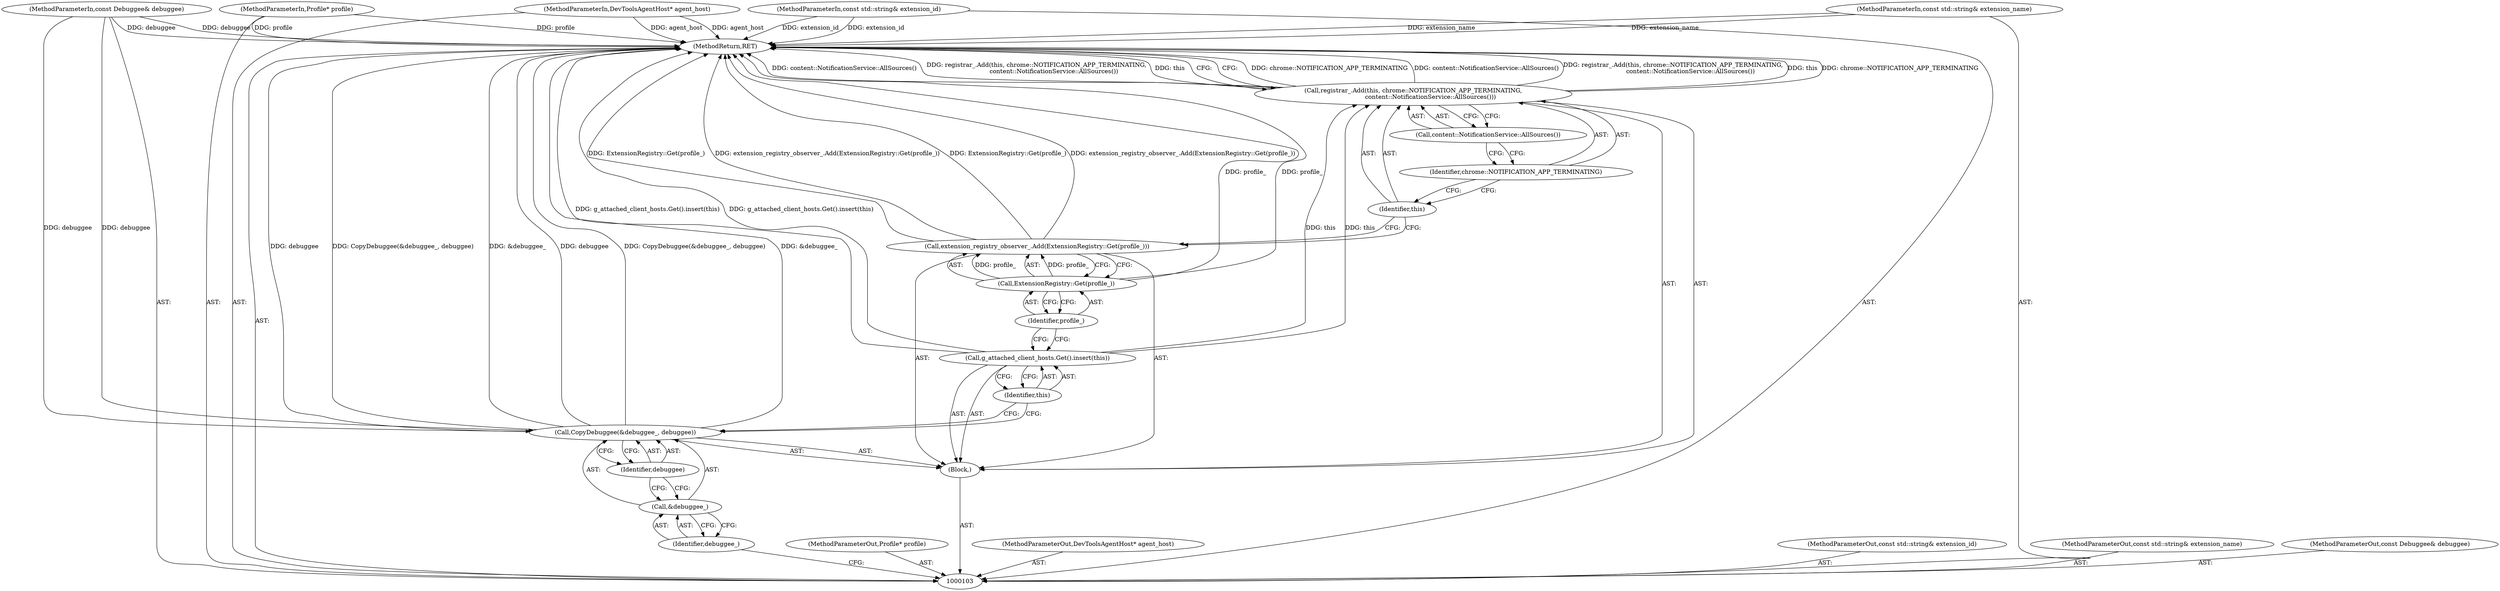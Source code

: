 digraph "0_Chrome_2aec794f26098c7a361c27d7c8f57119631cca8a_0" {
"1000123" [label="(MethodReturn,RET)"];
"1000109" [label="(Block,)"];
"1000111" [label="(Call,&debuggee_)"];
"1000112" [label="(Identifier,debuggee_)"];
"1000110" [label="(Call,CopyDebuggee(&debuggee_, debuggee))"];
"1000113" [label="(Identifier,debuggee)"];
"1000114" [label="(Call,g_attached_client_hosts.Get().insert(this))"];
"1000115" [label="(Identifier,this)"];
"1000116" [label="(Call,extension_registry_observer_.Add(ExtensionRegistry::Get(profile_)))"];
"1000117" [label="(Call,ExtensionRegistry::Get(profile_))"];
"1000118" [label="(Identifier,profile_)"];
"1000104" [label="(MethodParameterIn,Profile* profile)"];
"1000246" [label="(MethodParameterOut,Profile* profile)"];
"1000120" [label="(Identifier,this)"];
"1000121" [label="(Identifier,chrome::NOTIFICATION_APP_TERMINATING)"];
"1000119" [label="(Call,registrar_.Add(this, chrome::NOTIFICATION_APP_TERMINATING,\n                  content::NotificationService::AllSources()))"];
"1000122" [label="(Call,content::NotificationService::AllSources())"];
"1000105" [label="(MethodParameterIn,DevToolsAgentHost* agent_host)"];
"1000247" [label="(MethodParameterOut,DevToolsAgentHost* agent_host)"];
"1000106" [label="(MethodParameterIn,const std::string& extension_id)"];
"1000248" [label="(MethodParameterOut,const std::string& extension_id)"];
"1000107" [label="(MethodParameterIn,const std::string& extension_name)"];
"1000249" [label="(MethodParameterOut,const std::string& extension_name)"];
"1000108" [label="(MethodParameterIn,const Debuggee& debuggee)"];
"1000250" [label="(MethodParameterOut,const Debuggee& debuggee)"];
"1000123" -> "1000103"  [label="AST: "];
"1000123" -> "1000119"  [label="CFG: "];
"1000116" -> "1000123"  [label="DDG: ExtensionRegistry::Get(profile_)"];
"1000116" -> "1000123"  [label="DDG: extension_registry_observer_.Add(ExtensionRegistry::Get(profile_))"];
"1000108" -> "1000123"  [label="DDG: debuggee"];
"1000107" -> "1000123"  [label="DDG: extension_name"];
"1000104" -> "1000123"  [label="DDG: profile"];
"1000105" -> "1000123"  [label="DDG: agent_host"];
"1000114" -> "1000123"  [label="DDG: g_attached_client_hosts.Get().insert(this)"];
"1000119" -> "1000123"  [label="DDG: chrome::NOTIFICATION_APP_TERMINATING"];
"1000119" -> "1000123"  [label="DDG: content::NotificationService::AllSources()"];
"1000119" -> "1000123"  [label="DDG: registrar_.Add(this, chrome::NOTIFICATION_APP_TERMINATING,\n                  content::NotificationService::AllSources())"];
"1000119" -> "1000123"  [label="DDG: this"];
"1000117" -> "1000123"  [label="DDG: profile_"];
"1000106" -> "1000123"  [label="DDG: extension_id"];
"1000110" -> "1000123"  [label="DDG: debuggee"];
"1000110" -> "1000123"  [label="DDG: CopyDebuggee(&debuggee_, debuggee)"];
"1000110" -> "1000123"  [label="DDG: &debuggee_"];
"1000109" -> "1000103"  [label="AST: "];
"1000110" -> "1000109"  [label="AST: "];
"1000114" -> "1000109"  [label="AST: "];
"1000116" -> "1000109"  [label="AST: "];
"1000119" -> "1000109"  [label="AST: "];
"1000111" -> "1000110"  [label="AST: "];
"1000111" -> "1000112"  [label="CFG: "];
"1000112" -> "1000111"  [label="AST: "];
"1000113" -> "1000111"  [label="CFG: "];
"1000112" -> "1000111"  [label="AST: "];
"1000112" -> "1000103"  [label="CFG: "];
"1000111" -> "1000112"  [label="CFG: "];
"1000110" -> "1000109"  [label="AST: "];
"1000110" -> "1000113"  [label="CFG: "];
"1000111" -> "1000110"  [label="AST: "];
"1000113" -> "1000110"  [label="AST: "];
"1000115" -> "1000110"  [label="CFG: "];
"1000110" -> "1000123"  [label="DDG: debuggee"];
"1000110" -> "1000123"  [label="DDG: CopyDebuggee(&debuggee_, debuggee)"];
"1000110" -> "1000123"  [label="DDG: &debuggee_"];
"1000108" -> "1000110"  [label="DDG: debuggee"];
"1000113" -> "1000110"  [label="AST: "];
"1000113" -> "1000111"  [label="CFG: "];
"1000110" -> "1000113"  [label="CFG: "];
"1000114" -> "1000109"  [label="AST: "];
"1000114" -> "1000115"  [label="CFG: "];
"1000115" -> "1000114"  [label="AST: "];
"1000118" -> "1000114"  [label="CFG: "];
"1000114" -> "1000123"  [label="DDG: g_attached_client_hosts.Get().insert(this)"];
"1000114" -> "1000119"  [label="DDG: this"];
"1000115" -> "1000114"  [label="AST: "];
"1000115" -> "1000110"  [label="CFG: "];
"1000114" -> "1000115"  [label="CFG: "];
"1000116" -> "1000109"  [label="AST: "];
"1000116" -> "1000117"  [label="CFG: "];
"1000117" -> "1000116"  [label="AST: "];
"1000120" -> "1000116"  [label="CFG: "];
"1000116" -> "1000123"  [label="DDG: ExtensionRegistry::Get(profile_)"];
"1000116" -> "1000123"  [label="DDG: extension_registry_observer_.Add(ExtensionRegistry::Get(profile_))"];
"1000117" -> "1000116"  [label="DDG: profile_"];
"1000117" -> "1000116"  [label="AST: "];
"1000117" -> "1000118"  [label="CFG: "];
"1000118" -> "1000117"  [label="AST: "];
"1000116" -> "1000117"  [label="CFG: "];
"1000117" -> "1000123"  [label="DDG: profile_"];
"1000117" -> "1000116"  [label="DDG: profile_"];
"1000118" -> "1000117"  [label="AST: "];
"1000118" -> "1000114"  [label="CFG: "];
"1000117" -> "1000118"  [label="CFG: "];
"1000104" -> "1000103"  [label="AST: "];
"1000104" -> "1000123"  [label="DDG: profile"];
"1000246" -> "1000103"  [label="AST: "];
"1000120" -> "1000119"  [label="AST: "];
"1000120" -> "1000116"  [label="CFG: "];
"1000121" -> "1000120"  [label="CFG: "];
"1000121" -> "1000119"  [label="AST: "];
"1000121" -> "1000120"  [label="CFG: "];
"1000122" -> "1000121"  [label="CFG: "];
"1000119" -> "1000109"  [label="AST: "];
"1000119" -> "1000122"  [label="CFG: "];
"1000120" -> "1000119"  [label="AST: "];
"1000121" -> "1000119"  [label="AST: "];
"1000122" -> "1000119"  [label="AST: "];
"1000123" -> "1000119"  [label="CFG: "];
"1000119" -> "1000123"  [label="DDG: chrome::NOTIFICATION_APP_TERMINATING"];
"1000119" -> "1000123"  [label="DDG: content::NotificationService::AllSources()"];
"1000119" -> "1000123"  [label="DDG: registrar_.Add(this, chrome::NOTIFICATION_APP_TERMINATING,\n                  content::NotificationService::AllSources())"];
"1000119" -> "1000123"  [label="DDG: this"];
"1000114" -> "1000119"  [label="DDG: this"];
"1000122" -> "1000119"  [label="AST: "];
"1000122" -> "1000121"  [label="CFG: "];
"1000119" -> "1000122"  [label="CFG: "];
"1000105" -> "1000103"  [label="AST: "];
"1000105" -> "1000123"  [label="DDG: agent_host"];
"1000247" -> "1000103"  [label="AST: "];
"1000106" -> "1000103"  [label="AST: "];
"1000106" -> "1000123"  [label="DDG: extension_id"];
"1000248" -> "1000103"  [label="AST: "];
"1000107" -> "1000103"  [label="AST: "];
"1000107" -> "1000123"  [label="DDG: extension_name"];
"1000249" -> "1000103"  [label="AST: "];
"1000108" -> "1000103"  [label="AST: "];
"1000108" -> "1000123"  [label="DDG: debuggee"];
"1000108" -> "1000110"  [label="DDG: debuggee"];
"1000250" -> "1000103"  [label="AST: "];
}
